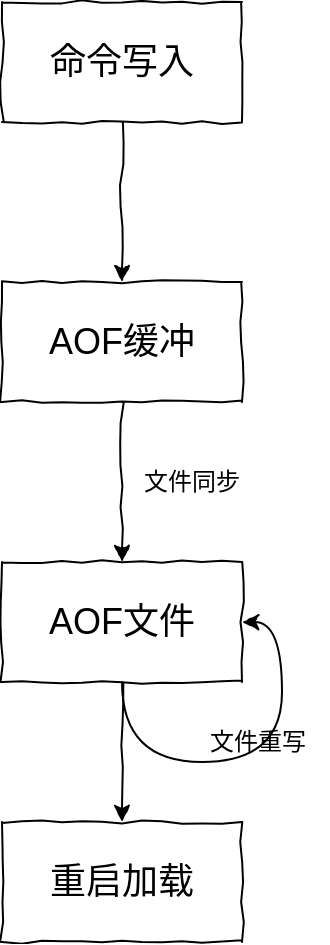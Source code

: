 <mxfile version="12.2.2" type="device" pages="1"><diagram id="OULRvfosp9WXzXix8TkP" name="第 1 页"><mxGraphModel dx="838" dy="480" grid="1" gridSize="10" guides="1" tooltips="1" connect="1" arrows="1" fold="1" page="1" pageScale="1" pageWidth="827" pageHeight="1169" math="0" shadow="0"><root><mxCell id="0"/><mxCell id="1" parent="0"/><mxCell id="Hf3aMwGafUtcAnRy5ehL-4" style="edgeStyle=orthogonalEdgeStyle;rounded=0;orthogonalLoop=1;jettySize=auto;html=1;comic=1;" edge="1" parent="1" source="Hf3aMwGafUtcAnRy5ehL-1" target="Hf3aMwGafUtcAnRy5ehL-2"><mxGeometry relative="1" as="geometry"/></mxCell><mxCell id="Hf3aMwGafUtcAnRy5ehL-1" value="&lt;font style=&quot;font-size: 18px&quot;&gt;命令写入&lt;/font&gt;" style="rounded=0;whiteSpace=wrap;html=1;comic=1;" vertex="1" parent="1"><mxGeometry x="250" y="70" width="120" height="60" as="geometry"/></mxCell><mxCell id="Hf3aMwGafUtcAnRy5ehL-5" style="edgeStyle=orthogonalEdgeStyle;rounded=0;orthogonalLoop=1;jettySize=auto;html=1;entryX=0.5;entryY=0;entryDx=0;entryDy=0;comic=1;" edge="1" parent="1" source="Hf3aMwGafUtcAnRy5ehL-2" target="Hf3aMwGafUtcAnRy5ehL-3"><mxGeometry relative="1" as="geometry"/></mxCell><mxCell id="Hf3aMwGafUtcAnRy5ehL-2" value="&lt;span style=&quot;font-size: 18px&quot;&gt;AOF缓冲&lt;/span&gt;" style="rounded=0;whiteSpace=wrap;html=1;comic=1;" vertex="1" parent="1"><mxGeometry x="250" y="210" width="120" height="60" as="geometry"/></mxCell><mxCell id="Hf3aMwGafUtcAnRy5ehL-7" style="edgeStyle=orthogonalEdgeStyle;rounded=0;orthogonalLoop=1;jettySize=auto;html=1;comic=1;" edge="1" parent="1" source="Hf3aMwGafUtcAnRy5ehL-3" target="Hf3aMwGafUtcAnRy5ehL-6"><mxGeometry relative="1" as="geometry"/></mxCell><mxCell id="Hf3aMwGafUtcAnRy5ehL-3" value="&lt;span style=&quot;font-size: 18px&quot;&gt;AOF文件&lt;/span&gt;" style="rounded=0;whiteSpace=wrap;html=1;comic=1;" vertex="1" parent="1"><mxGeometry x="250" y="350" width="120" height="60" as="geometry"/></mxCell><mxCell id="Hf3aMwGafUtcAnRy5ehL-6" value="&lt;span style=&quot;font-size: 18px&quot;&gt;重启加载&lt;/span&gt;" style="rounded=0;whiteSpace=wrap;html=1;comic=1;" vertex="1" parent="1"><mxGeometry x="250" y="480" width="120" height="60" as="geometry"/></mxCell><mxCell id="Hf3aMwGafUtcAnRy5ehL-8" value="文件同步" style="text;html=1;strokeColor=none;fillColor=none;align=center;verticalAlign=middle;whiteSpace=wrap;rounded=0;comic=1;" vertex="1" parent="1"><mxGeometry x="310" y="300" width="70" height="20" as="geometry"/></mxCell><mxCell id="Hf3aMwGafUtcAnRy5ehL-15" style="edgeStyle=orthogonalEdgeStyle;curved=1;rounded=0;orthogonalLoop=1;jettySize=auto;html=1;entryX=1;entryY=0.5;entryDx=0;entryDy=0;comic=1;" edge="1" parent="1" source="Hf3aMwGafUtcAnRy5ehL-3" target="Hf3aMwGafUtcAnRy5ehL-3"><mxGeometry relative="1" as="geometry"><Array as="points"><mxPoint x="310" y="450"/><mxPoint x="390" y="450"/><mxPoint x="390" y="380"/></Array></mxGeometry></mxCell><mxCell id="Hf3aMwGafUtcAnRy5ehL-16" value="文件重写" style="text;html=1;strokeColor=none;fillColor=none;align=center;verticalAlign=middle;whiteSpace=wrap;rounded=0;comic=1;" vertex="1" parent="1"><mxGeometry x="343" y="430" width="70" height="20" as="geometry"/></mxCell></root></mxGraphModel></diagram></mxfile>